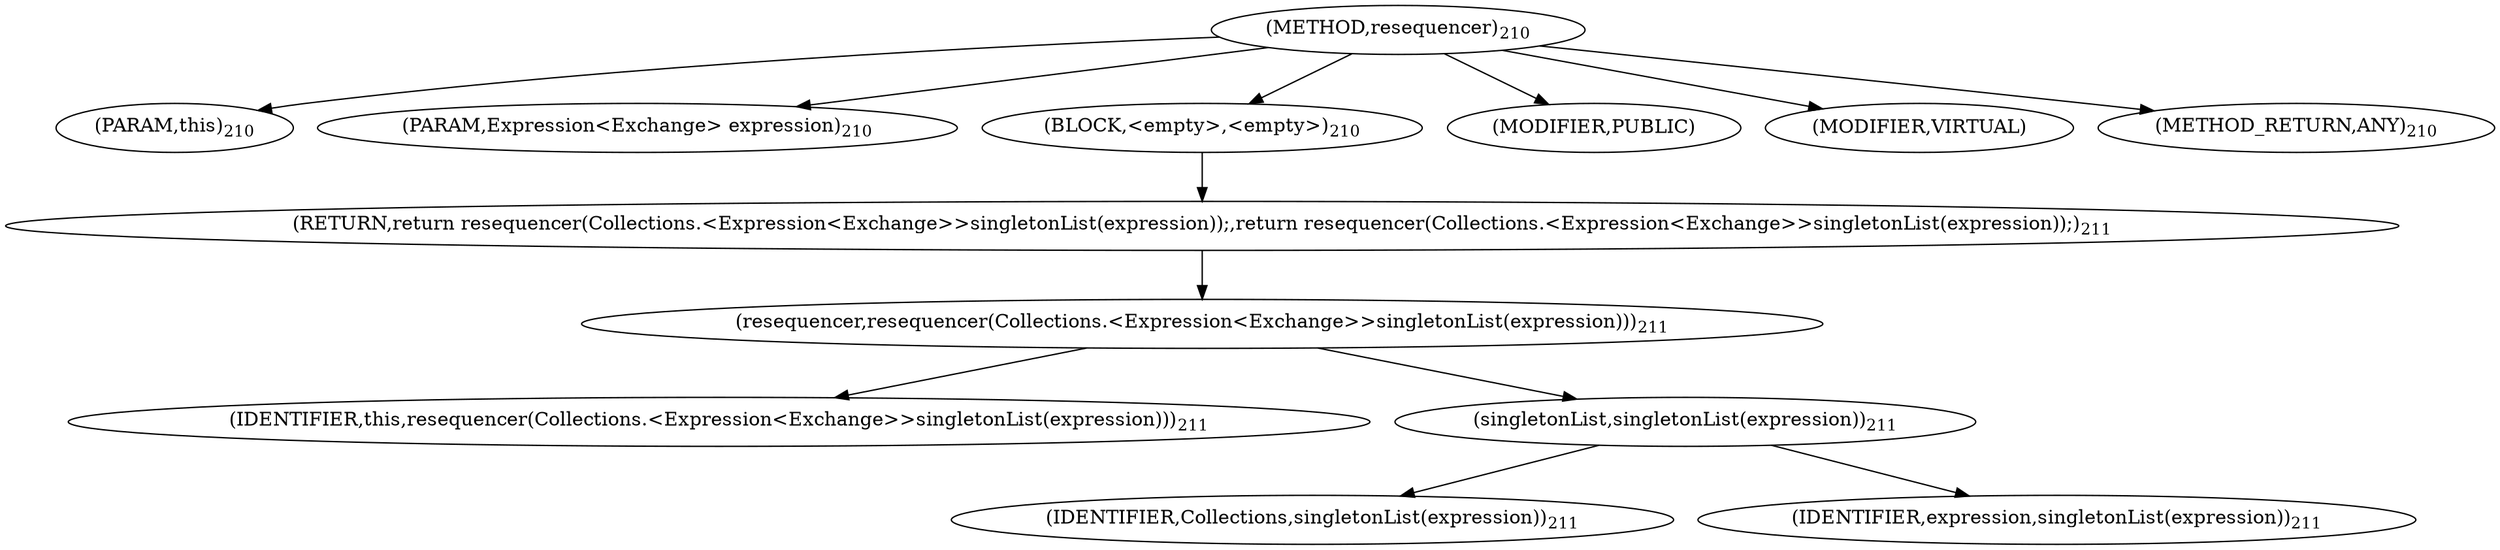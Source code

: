 digraph "resequencer" {  
"527" [label = <(METHOD,resequencer)<SUB>210</SUB>> ]
"61" [label = <(PARAM,this)<SUB>210</SUB>> ]
"528" [label = <(PARAM,Expression&lt;Exchange&gt; expression)<SUB>210</SUB>> ]
"529" [label = <(BLOCK,&lt;empty&gt;,&lt;empty&gt;)<SUB>210</SUB>> ]
"530" [label = <(RETURN,return resequencer(Collections.&lt;Expression&lt;Exchange&gt;&gt;singletonList(expression));,return resequencer(Collections.&lt;Expression&lt;Exchange&gt;&gt;singletonList(expression));)<SUB>211</SUB>> ]
"531" [label = <(resequencer,resequencer(Collections.&lt;Expression&lt;Exchange&gt;&gt;singletonList(expression)))<SUB>211</SUB>> ]
"60" [label = <(IDENTIFIER,this,resequencer(Collections.&lt;Expression&lt;Exchange&gt;&gt;singletonList(expression)))<SUB>211</SUB>> ]
"532" [label = <(singletonList,singletonList(expression))<SUB>211</SUB>> ]
"533" [label = <(IDENTIFIER,Collections,singletonList(expression))<SUB>211</SUB>> ]
"534" [label = <(IDENTIFIER,expression,singletonList(expression))<SUB>211</SUB>> ]
"535" [label = <(MODIFIER,PUBLIC)> ]
"536" [label = <(MODIFIER,VIRTUAL)> ]
"537" [label = <(METHOD_RETURN,ANY)<SUB>210</SUB>> ]
  "527" -> "61" 
  "527" -> "528" 
  "527" -> "529" 
  "527" -> "535" 
  "527" -> "536" 
  "527" -> "537" 
  "529" -> "530" 
  "530" -> "531" 
  "531" -> "60" 
  "531" -> "532" 
  "532" -> "533" 
  "532" -> "534" 
}
